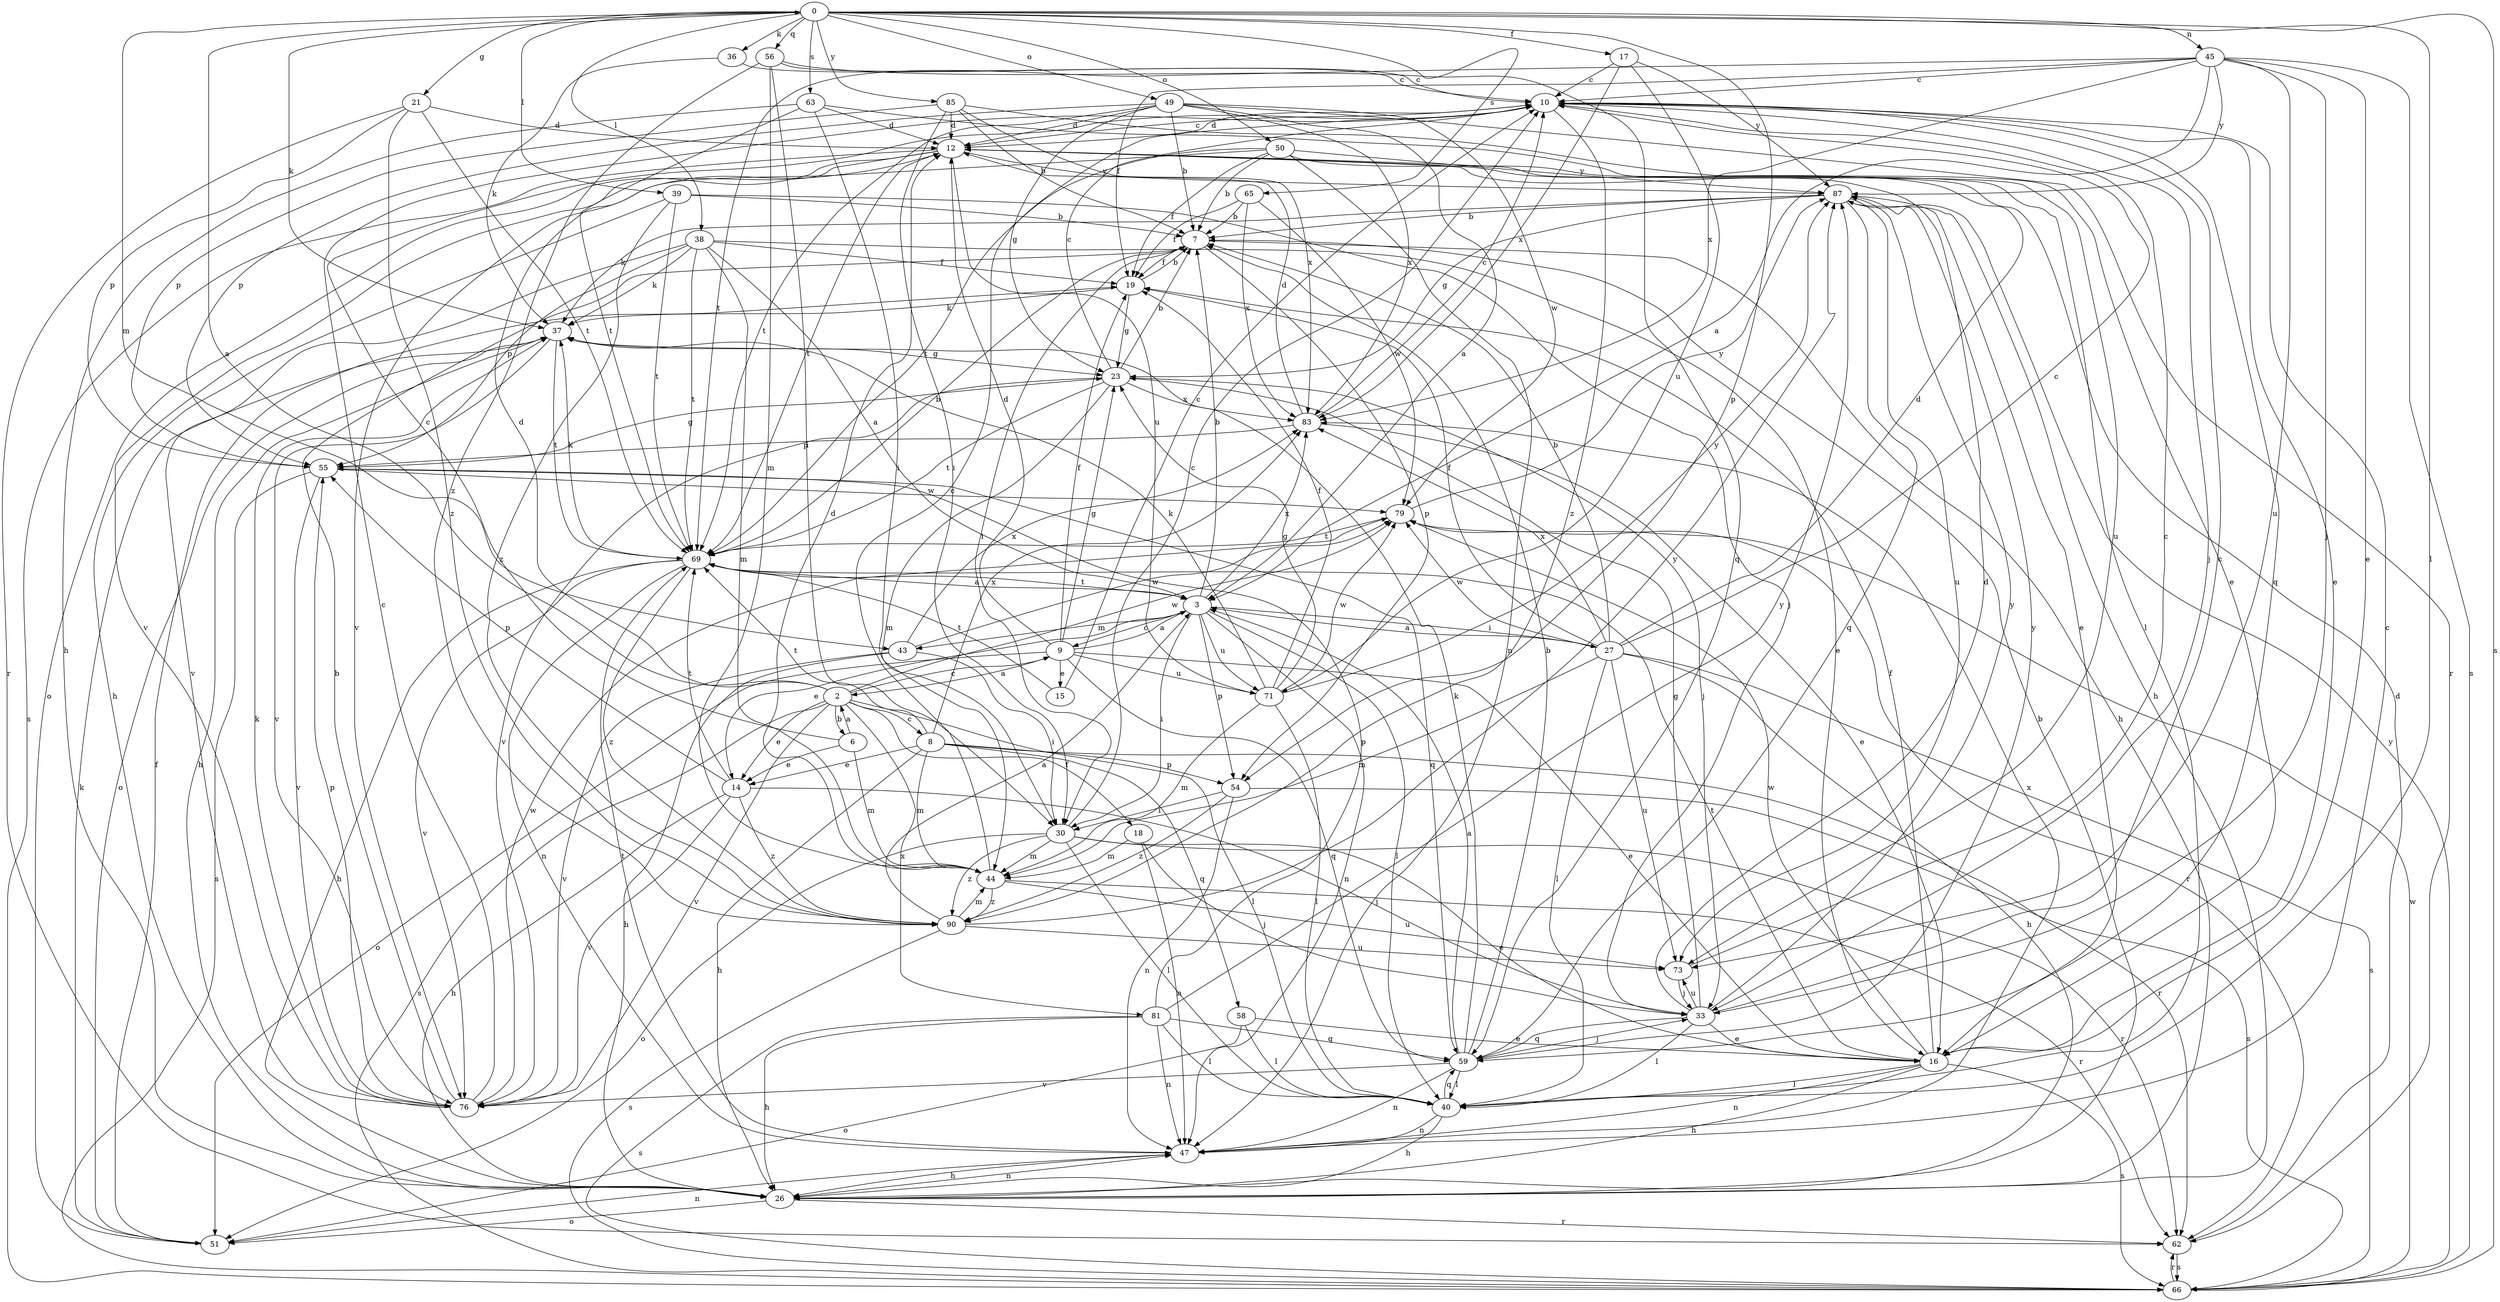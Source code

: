 strict digraph  {
0;
2;
3;
6;
7;
8;
9;
10;
12;
14;
15;
16;
17;
18;
19;
21;
23;
26;
27;
30;
33;
36;
37;
38;
39;
40;
43;
44;
45;
47;
49;
50;
51;
54;
55;
56;
58;
59;
62;
63;
65;
66;
69;
71;
73;
76;
79;
81;
83;
85;
87;
90;
0 -> 17  [label=f];
0 -> 21  [label=g];
0 -> 36  [label=k];
0 -> 37  [label=k];
0 -> 38  [label=l];
0 -> 39  [label=l];
0 -> 40  [label=l];
0 -> 43  [label=m];
0 -> 45  [label=n];
0 -> 49  [label=o];
0 -> 50  [label=o];
0 -> 54  [label=p];
0 -> 56  [label=q];
0 -> 63  [label=s];
0 -> 65  [label=s];
0 -> 66  [label=s];
0 -> 85  [label=y];
2 -> 0  [label=a];
2 -> 6  [label=b];
2 -> 8  [label=c];
2 -> 9  [label=c];
2 -> 12  [label=d];
2 -> 14  [label=e];
2 -> 18  [label=f];
2 -> 40  [label=l];
2 -> 66  [label=s];
2 -> 76  [label=v];
2 -> 79  [label=w];
2 -> 81  [label=x];
3 -> 7  [label=b];
3 -> 9  [label=c];
3 -> 14  [label=e];
3 -> 27  [label=i];
3 -> 30  [label=i];
3 -> 40  [label=l];
3 -> 43  [label=m];
3 -> 47  [label=n];
3 -> 54  [label=p];
3 -> 69  [label=t];
3 -> 71  [label=u];
3 -> 83  [label=x];
6 -> 2  [label=a];
6 -> 10  [label=c];
6 -> 14  [label=e];
6 -> 44  [label=m];
7 -> 19  [label=f];
7 -> 26  [label=h];
7 -> 30  [label=i];
7 -> 54  [label=p];
8 -> 14  [label=e];
8 -> 26  [label=h];
8 -> 44  [label=m];
8 -> 54  [label=p];
8 -> 58  [label=q];
8 -> 62  [label=r];
8 -> 69  [label=t];
8 -> 83  [label=x];
9 -> 2  [label=a];
9 -> 3  [label=a];
9 -> 12  [label=d];
9 -> 15  [label=e];
9 -> 16  [label=e];
9 -> 19  [label=f];
9 -> 23  [label=g];
9 -> 51  [label=o];
9 -> 59  [label=q];
9 -> 71  [label=u];
10 -> 12  [label=d];
10 -> 16  [label=e];
10 -> 33  [label=j];
10 -> 59  [label=q];
10 -> 90  [label=z];
12 -> 10  [label=c];
12 -> 51  [label=o];
12 -> 66  [label=s];
12 -> 69  [label=t];
12 -> 71  [label=u];
12 -> 76  [label=v];
12 -> 87  [label=y];
14 -> 26  [label=h];
14 -> 33  [label=j];
14 -> 55  [label=p];
14 -> 69  [label=t];
14 -> 76  [label=v];
14 -> 90  [label=z];
15 -> 10  [label=c];
15 -> 69  [label=t];
16 -> 19  [label=f];
16 -> 26  [label=h];
16 -> 40  [label=l];
16 -> 47  [label=n];
16 -> 66  [label=s];
16 -> 69  [label=t];
16 -> 79  [label=w];
17 -> 10  [label=c];
17 -> 71  [label=u];
17 -> 83  [label=x];
17 -> 87  [label=y];
18 -> 33  [label=j];
18 -> 44  [label=m];
18 -> 47  [label=n];
19 -> 7  [label=b];
19 -> 23  [label=g];
19 -> 37  [label=k];
21 -> 12  [label=d];
21 -> 55  [label=p];
21 -> 62  [label=r];
21 -> 69  [label=t];
21 -> 90  [label=z];
23 -> 7  [label=b];
23 -> 10  [label=c];
23 -> 33  [label=j];
23 -> 44  [label=m];
23 -> 69  [label=t];
23 -> 76  [label=v];
23 -> 83  [label=x];
26 -> 7  [label=b];
26 -> 47  [label=n];
26 -> 51  [label=o];
26 -> 62  [label=r];
27 -> 3  [label=a];
27 -> 7  [label=b];
27 -> 10  [label=c];
27 -> 12  [label=d];
27 -> 19  [label=f];
27 -> 26  [label=h];
27 -> 40  [label=l];
27 -> 44  [label=m];
27 -> 66  [label=s];
27 -> 73  [label=u];
27 -> 79  [label=w];
27 -> 83  [label=x];
30 -> 10  [label=c];
30 -> 16  [label=e];
30 -> 40  [label=l];
30 -> 44  [label=m];
30 -> 51  [label=o];
30 -> 62  [label=r];
30 -> 90  [label=z];
33 -> 10  [label=c];
33 -> 12  [label=d];
33 -> 16  [label=e];
33 -> 23  [label=g];
33 -> 40  [label=l];
33 -> 59  [label=q];
33 -> 73  [label=u];
33 -> 87  [label=y];
36 -> 10  [label=c];
36 -> 37  [label=k];
37 -> 23  [label=g];
37 -> 26  [label=h];
37 -> 51  [label=o];
37 -> 69  [label=t];
37 -> 76  [label=v];
38 -> 3  [label=a];
38 -> 16  [label=e];
38 -> 19  [label=f];
38 -> 37  [label=k];
38 -> 44  [label=m];
38 -> 55  [label=p];
38 -> 69  [label=t];
38 -> 76  [label=v];
39 -> 7  [label=b];
39 -> 26  [label=h];
39 -> 33  [label=j];
39 -> 69  [label=t];
39 -> 90  [label=z];
40 -> 26  [label=h];
40 -> 47  [label=n];
40 -> 59  [label=q];
43 -> 26  [label=h];
43 -> 30  [label=i];
43 -> 76  [label=v];
43 -> 79  [label=w];
43 -> 83  [label=x];
44 -> 10  [label=c];
44 -> 12  [label=d];
44 -> 62  [label=r];
44 -> 73  [label=u];
44 -> 90  [label=z];
45 -> 3  [label=a];
45 -> 10  [label=c];
45 -> 16  [label=e];
45 -> 19  [label=f];
45 -> 33  [label=j];
45 -> 66  [label=s];
45 -> 69  [label=t];
45 -> 73  [label=u];
45 -> 83  [label=x];
45 -> 87  [label=y];
47 -> 10  [label=c];
47 -> 26  [label=h];
47 -> 69  [label=t];
47 -> 83  [label=x];
49 -> 3  [label=a];
49 -> 7  [label=b];
49 -> 12  [label=d];
49 -> 23  [label=g];
49 -> 55  [label=p];
49 -> 62  [label=r];
49 -> 69  [label=t];
49 -> 79  [label=w];
49 -> 83  [label=x];
50 -> 7  [label=b];
50 -> 19  [label=f];
50 -> 40  [label=l];
50 -> 47  [label=n];
50 -> 69  [label=t];
50 -> 76  [label=v];
50 -> 87  [label=y];
51 -> 19  [label=f];
51 -> 37  [label=k];
51 -> 47  [label=n];
54 -> 30  [label=i];
54 -> 47  [label=n];
54 -> 66  [label=s];
54 -> 90  [label=z];
55 -> 23  [label=g];
55 -> 59  [label=q];
55 -> 66  [label=s];
55 -> 76  [label=v];
55 -> 79  [label=w];
56 -> 10  [label=c];
56 -> 30  [label=i];
56 -> 44  [label=m];
56 -> 59  [label=q];
56 -> 90  [label=z];
58 -> 16  [label=e];
58 -> 40  [label=l];
58 -> 51  [label=o];
59 -> 3  [label=a];
59 -> 7  [label=b];
59 -> 33  [label=j];
59 -> 37  [label=k];
59 -> 40  [label=l];
59 -> 47  [label=n];
59 -> 76  [label=v];
59 -> 87  [label=y];
62 -> 12  [label=d];
62 -> 66  [label=s];
63 -> 12  [label=d];
63 -> 26  [label=h];
63 -> 30  [label=i];
63 -> 69  [label=t];
63 -> 73  [label=u];
65 -> 7  [label=b];
65 -> 19  [label=f];
65 -> 79  [label=w];
65 -> 83  [label=x];
66 -> 62  [label=r];
66 -> 79  [label=w];
66 -> 87  [label=y];
69 -> 3  [label=a];
69 -> 7  [label=b];
69 -> 26  [label=h];
69 -> 37  [label=k];
69 -> 47  [label=n];
69 -> 76  [label=v];
69 -> 90  [label=z];
71 -> 19  [label=f];
71 -> 23  [label=g];
71 -> 37  [label=k];
71 -> 40  [label=l];
71 -> 44  [label=m];
71 -> 79  [label=w];
71 -> 87  [label=y];
73 -> 10  [label=c];
73 -> 33  [label=j];
76 -> 7  [label=b];
76 -> 10  [label=c];
76 -> 37  [label=k];
76 -> 55  [label=p];
76 -> 79  [label=w];
79 -> 62  [label=r];
79 -> 69  [label=t];
79 -> 87  [label=y];
81 -> 26  [label=h];
81 -> 40  [label=l];
81 -> 47  [label=n];
81 -> 55  [label=p];
81 -> 59  [label=q];
81 -> 66  [label=s];
81 -> 87  [label=y];
83 -> 10  [label=c];
83 -> 12  [label=d];
83 -> 16  [label=e];
83 -> 55  [label=p];
85 -> 7  [label=b];
85 -> 12  [label=d];
85 -> 16  [label=e];
85 -> 30  [label=i];
85 -> 55  [label=p];
85 -> 83  [label=x];
87 -> 7  [label=b];
87 -> 16  [label=e];
87 -> 23  [label=g];
87 -> 26  [label=h];
87 -> 37  [label=k];
87 -> 59  [label=q];
87 -> 73  [label=u];
90 -> 3  [label=a];
90 -> 44  [label=m];
90 -> 66  [label=s];
90 -> 73  [label=u];
90 -> 87  [label=y];
}
